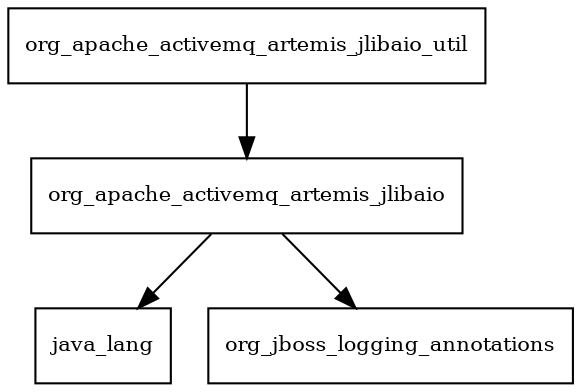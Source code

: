 digraph artemis_native_2_6_4_package_dependencies {
  node [shape = box, fontsize=10.0];
  org_apache_activemq_artemis_jlibaio -> java_lang;
  org_apache_activemq_artemis_jlibaio -> org_jboss_logging_annotations;
  org_apache_activemq_artemis_jlibaio_util -> org_apache_activemq_artemis_jlibaio;
}
